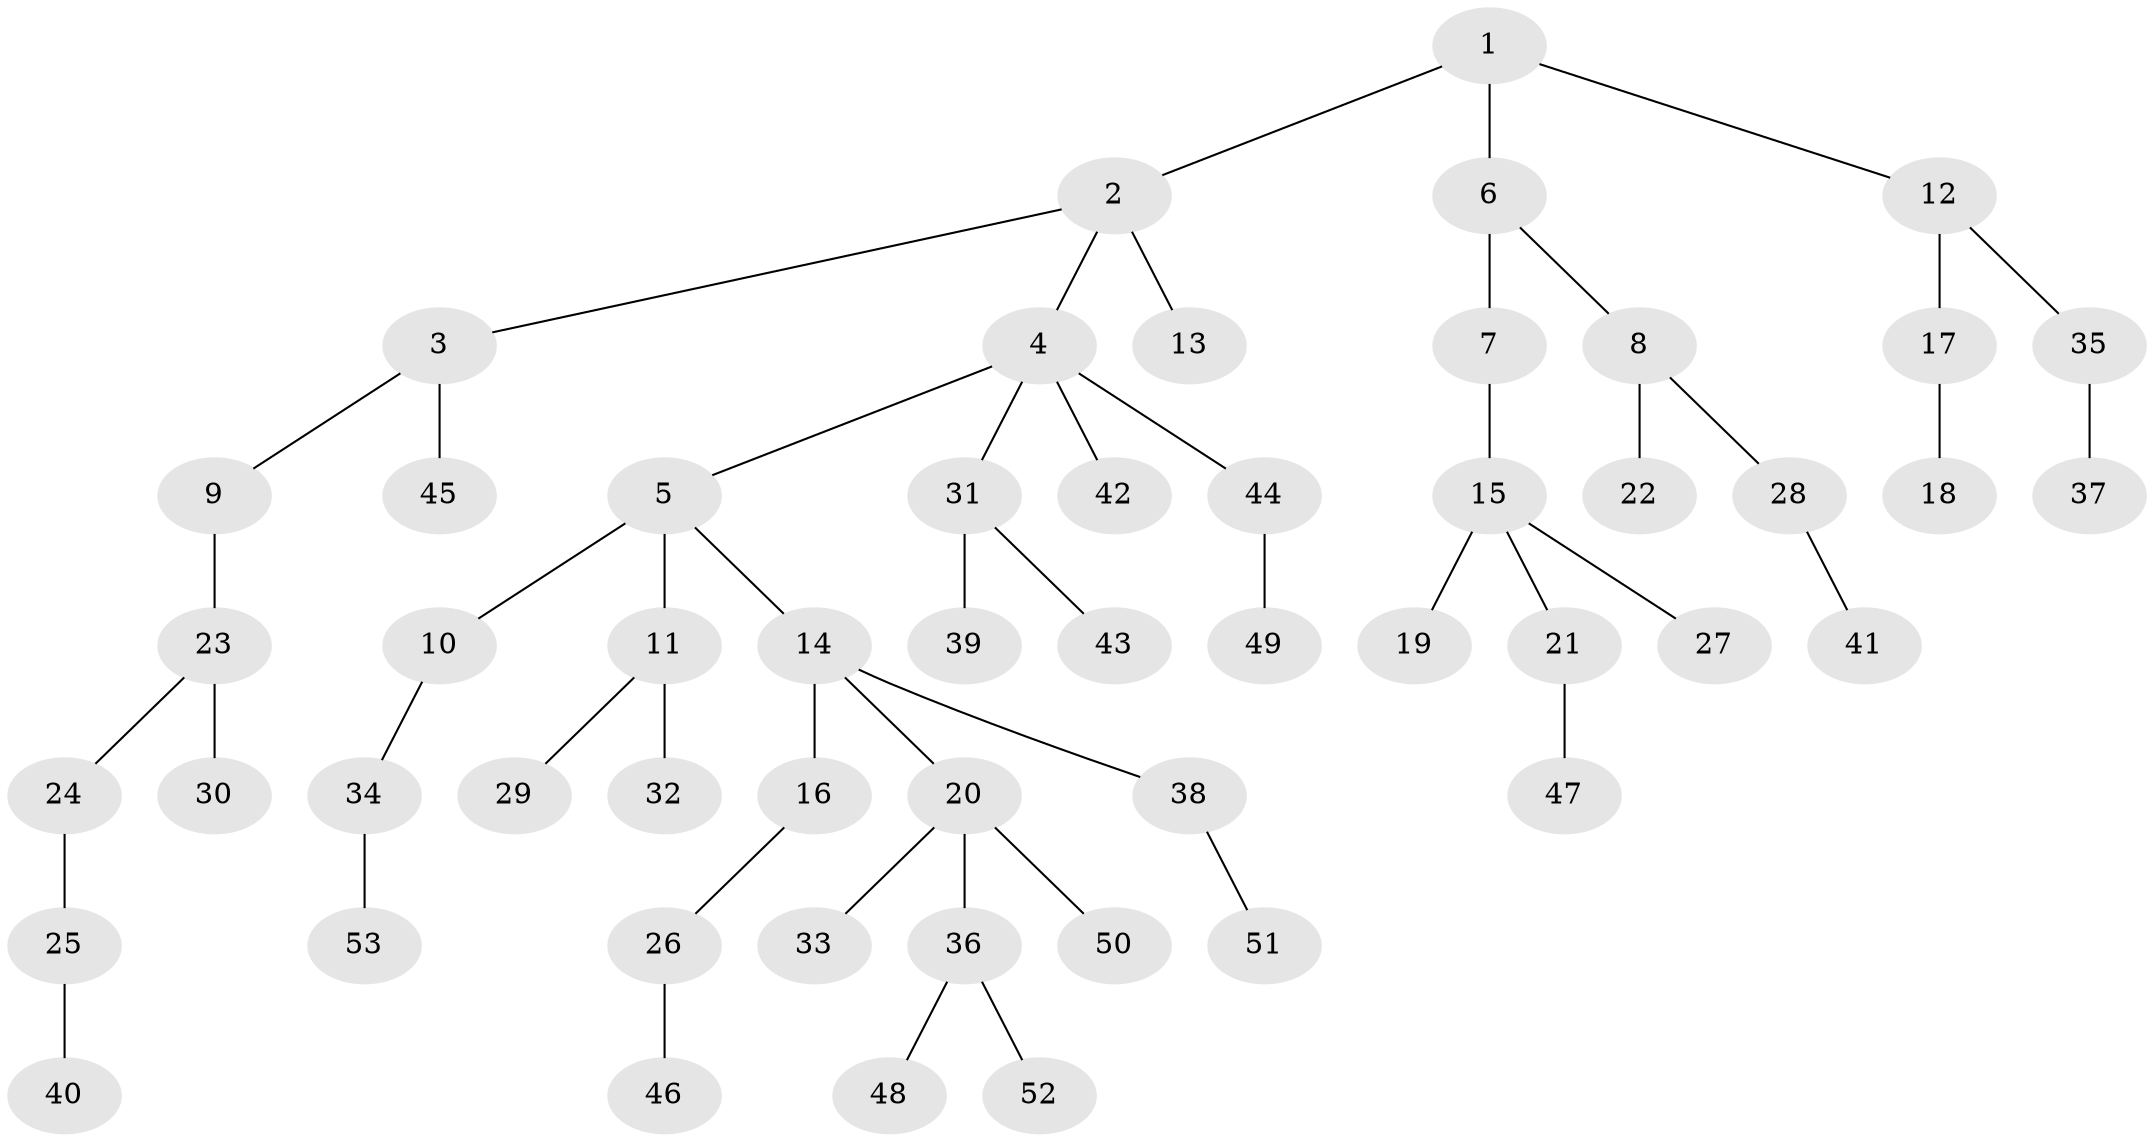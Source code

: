 // original degree distribution, {4: 0.10784313725490197, 2: 0.27450980392156865, 3: 0.11764705882352941, 6: 0.00980392156862745, 7: 0.00980392156862745, 5: 0.00980392156862745, 1: 0.47058823529411764}
// Generated by graph-tools (version 1.1) at 2025/37/03/09/25 02:37:07]
// undirected, 53 vertices, 52 edges
graph export_dot {
graph [start="1"]
  node [color=gray90,style=filled];
  1;
  2;
  3;
  4;
  5;
  6;
  7;
  8;
  9;
  10;
  11;
  12;
  13;
  14;
  15;
  16;
  17;
  18;
  19;
  20;
  21;
  22;
  23;
  24;
  25;
  26;
  27;
  28;
  29;
  30;
  31;
  32;
  33;
  34;
  35;
  36;
  37;
  38;
  39;
  40;
  41;
  42;
  43;
  44;
  45;
  46;
  47;
  48;
  49;
  50;
  51;
  52;
  53;
  1 -- 2 [weight=1.0];
  1 -- 6 [weight=1.0];
  1 -- 12 [weight=1.0];
  2 -- 3 [weight=1.0];
  2 -- 4 [weight=1.0];
  2 -- 13 [weight=1.0];
  3 -- 9 [weight=1.0];
  3 -- 45 [weight=1.0];
  4 -- 5 [weight=1.0];
  4 -- 31 [weight=1.0];
  4 -- 42 [weight=1.0];
  4 -- 44 [weight=1.0];
  5 -- 10 [weight=1.0];
  5 -- 11 [weight=3.0];
  5 -- 14 [weight=1.0];
  6 -- 7 [weight=2.0];
  6 -- 8 [weight=1.0];
  7 -- 15 [weight=1.0];
  8 -- 22 [weight=1.0];
  8 -- 28 [weight=1.0];
  9 -- 23 [weight=2.0];
  10 -- 34 [weight=1.0];
  11 -- 29 [weight=1.0];
  11 -- 32 [weight=1.0];
  12 -- 17 [weight=1.0];
  12 -- 35 [weight=1.0];
  14 -- 16 [weight=1.0];
  14 -- 20 [weight=1.0];
  14 -- 38 [weight=1.0];
  15 -- 19 [weight=2.0];
  15 -- 21 [weight=1.0];
  15 -- 27 [weight=1.0];
  16 -- 26 [weight=1.0];
  17 -- 18 [weight=2.0];
  20 -- 33 [weight=1.0];
  20 -- 36 [weight=1.0];
  20 -- 50 [weight=1.0];
  21 -- 47 [weight=1.0];
  23 -- 24 [weight=1.0];
  23 -- 30 [weight=1.0];
  24 -- 25 [weight=1.0];
  25 -- 40 [weight=1.0];
  26 -- 46 [weight=1.0];
  28 -- 41 [weight=1.0];
  31 -- 39 [weight=1.0];
  31 -- 43 [weight=1.0];
  34 -- 53 [weight=1.0];
  35 -- 37 [weight=1.0];
  36 -- 48 [weight=1.0];
  36 -- 52 [weight=1.0];
  38 -- 51 [weight=1.0];
  44 -- 49 [weight=1.0];
}
